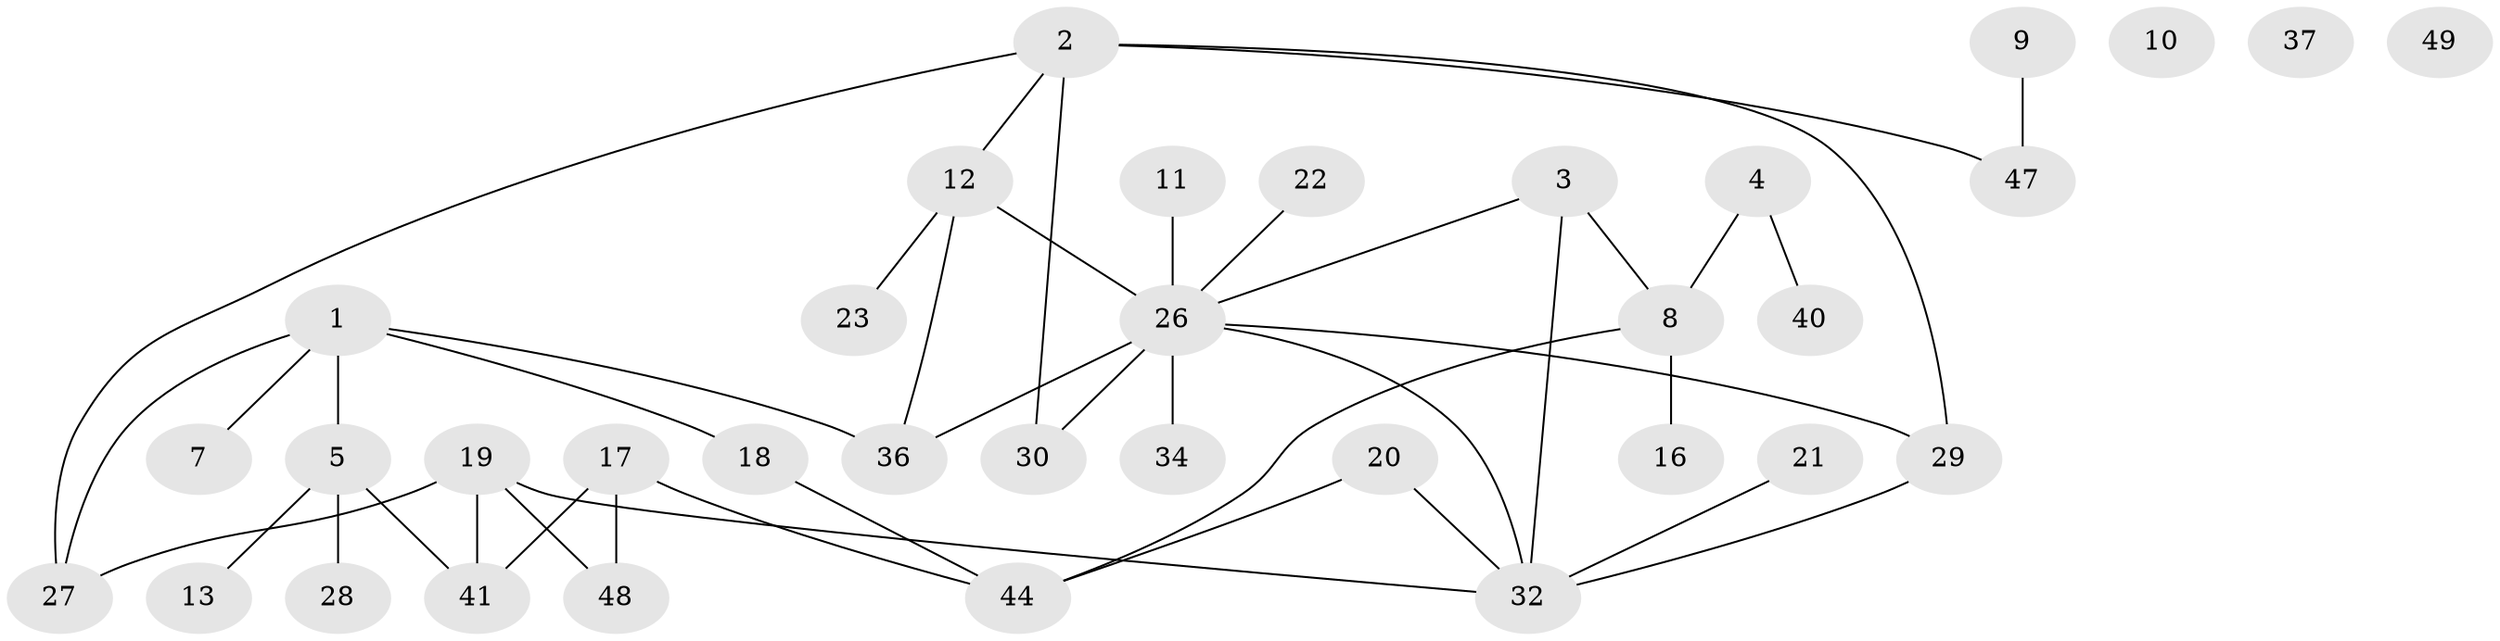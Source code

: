 // original degree distribution, {3: 0.3, 2: 0.22, 4: 0.08, 1: 0.26, 0: 0.06, 5: 0.06, 7: 0.02}
// Generated by graph-tools (version 1.1) at 2025/41/03/06/25 10:41:20]
// undirected, 35 vertices, 43 edges
graph export_dot {
graph [start="1"]
  node [color=gray90,style=filled];
  1 [super="+25"];
  2 [super="+35"];
  3;
  4 [super="+15"];
  5 [super="+6"];
  7;
  8 [super="+14"];
  9;
  10;
  11;
  12 [super="+39"];
  13;
  16;
  17 [super="+42"];
  18 [super="+38"];
  19 [super="+33"];
  20 [super="+24"];
  21;
  22;
  23;
  26 [super="+31"];
  27;
  28 [super="+46"];
  29;
  30;
  32 [super="+43"];
  34;
  36 [super="+45"];
  37;
  40;
  41;
  44;
  47 [super="+50"];
  48;
  49;
  1 -- 7;
  1 -- 27;
  1 -- 5;
  1 -- 36;
  1 -- 18;
  2 -- 29;
  2 -- 27;
  2 -- 12;
  2 -- 30;
  2 -- 47;
  3 -- 26;
  3 -- 32;
  3 -- 8;
  4 -- 40;
  4 -- 8;
  5 -- 13;
  5 -- 28;
  5 -- 41;
  8 -- 16;
  8 -- 44;
  9 -- 47;
  11 -- 26;
  12 -- 36;
  12 -- 26 [weight=2];
  12 -- 23;
  17 -- 44;
  17 -- 48;
  17 -- 41;
  18 -- 44;
  19 -- 27;
  19 -- 32;
  19 -- 48;
  19 -- 41;
  20 -- 32;
  20 -- 44;
  21 -- 32;
  22 -- 26;
  26 -- 32;
  26 -- 34;
  26 -- 29;
  26 -- 30;
  26 -- 36;
  29 -- 32;
}
